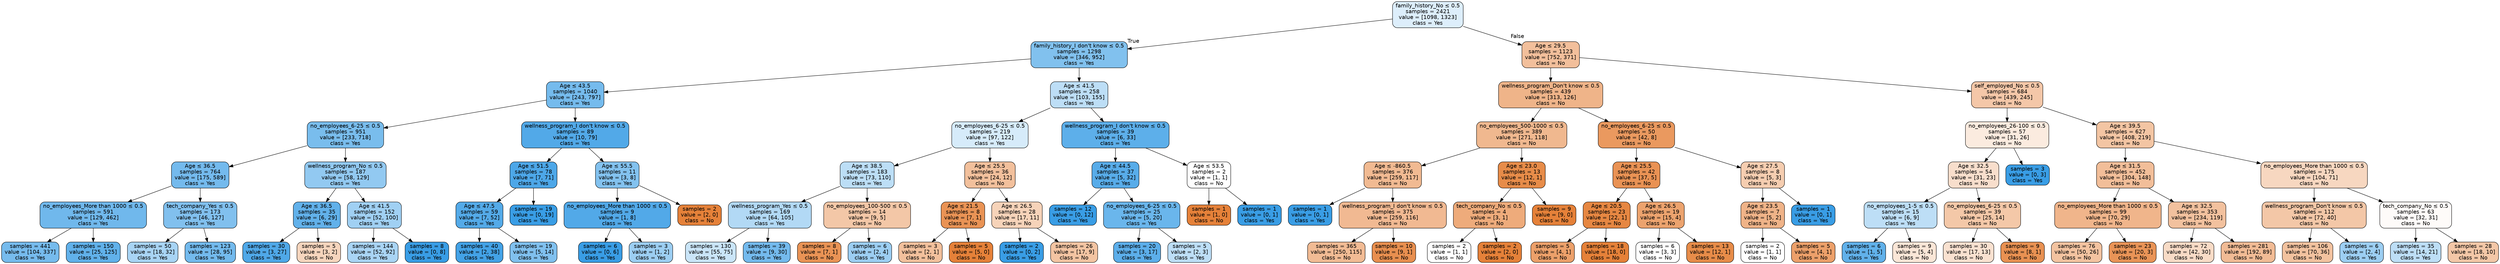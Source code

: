 digraph Tree {
node [shape=box, style="filled, rounded", color="black", fontname="helvetica"] ;
edge [fontname="helvetica"] ;
0 [label=<family_history_No &le; 0.5<br/>samples = 2421<br/>value = [1098, 1323]<br/>class = Yes>, fillcolor="#ddeefb"] ;
1 [label=<family_history_I don't know &le; 0.5<br/>samples = 1298<br/>value = [346, 952]<br/>class = Yes>, fillcolor="#81c1ee"] ;
0 -> 1 [labeldistance=2.5, labelangle=45, headlabel="True"] ;
2 [label=<Age &le; 43.5<br/>samples = 1040<br/>value = [243, 797]<br/>class = Yes>, fillcolor="#75bbed"] ;
1 -> 2 ;
3 [label=<no_employees_6-25 &le; 0.5<br/>samples = 951<br/>value = [233, 718]<br/>class = Yes>, fillcolor="#79bded"] ;
2 -> 3 ;
4 [label=<Age &le; 36.5<br/>samples = 764<br/>value = [175, 589]<br/>class = Yes>, fillcolor="#74baed"] ;
3 -> 4 ;
5 [label=<no_employees_More than 1000 &le; 0.5<br/>samples = 591<br/>value = [129, 462]<br/>class = Yes>, fillcolor="#70b8ec"] ;
4 -> 5 ;
6 [label=<samples = 441<br/>value = [104, 337]<br/>class = Yes>, fillcolor="#76bbed"] ;
5 -> 6 ;
7 [label=<samples = 150<br/>value = [25, 125]<br/>class = Yes>, fillcolor="#61b1ea"] ;
5 -> 7 ;
8 [label=<tech_company_Yes &le; 0.5<br/>samples = 173<br/>value = [46, 127]<br/>class = Yes>, fillcolor="#81c0ee"] ;
4 -> 8 ;
9 [label=<samples = 50<br/>value = [18, 32]<br/>class = Yes>, fillcolor="#a8d4f4"] ;
8 -> 9 ;
10 [label=<samples = 123<br/>value = [28, 95]<br/>class = Yes>, fillcolor="#73baed"] ;
8 -> 10 ;
11 [label=<wellness_program_No &le; 0.5<br/>samples = 187<br/>value = [58, 129]<br/>class = Yes>, fillcolor="#92c9f1"] ;
3 -> 11 ;
12 [label=<Age &le; 36.5<br/>samples = 35<br/>value = [6, 29]<br/>class = Yes>, fillcolor="#62b1ea"] ;
11 -> 12 ;
13 [label=<samples = 30<br/>value = [3, 27]<br/>class = Yes>, fillcolor="#4fa8e8"] ;
12 -> 13 ;
14 [label=<samples = 5<br/>value = [3, 2]<br/>class = No>, fillcolor="#f6d5bd"] ;
12 -> 14 ;
15 [label=<Age &le; 41.5<br/>samples = 152<br/>value = [52, 100]<br/>class = Yes>, fillcolor="#a0d0f3"] ;
11 -> 15 ;
16 [label=<samples = 144<br/>value = [52, 92]<br/>class = Yes>, fillcolor="#a9d4f4"] ;
15 -> 16 ;
17 [label=<samples = 8<br/>value = [0, 8]<br/>class = Yes>, fillcolor="#399de5"] ;
15 -> 17 ;
18 [label=<wellness_program_I don't know &le; 0.5<br/>samples = 89<br/>value = [10, 79]<br/>class = Yes>, fillcolor="#52a9e8"] ;
2 -> 18 ;
19 [label=<Age &le; 51.5<br/>samples = 78<br/>value = [7, 71]<br/>class = Yes>, fillcolor="#4da7e8"] ;
18 -> 19 ;
20 [label=<Age &le; 47.5<br/>samples = 59<br/>value = [7, 52]<br/>class = Yes>, fillcolor="#54aae8"] ;
19 -> 20 ;
21 [label=<samples = 40<br/>value = [2, 38]<br/>class = Yes>, fillcolor="#43a2e6"] ;
20 -> 21 ;
22 [label=<samples = 19<br/>value = [5, 14]<br/>class = Yes>, fillcolor="#80c0ee"] ;
20 -> 22 ;
23 [label=<samples = 19<br/>value = [0, 19]<br/>class = Yes>, fillcolor="#399de5"] ;
19 -> 23 ;
24 [label=<Age &le; 55.5<br/>samples = 11<br/>value = [3, 8]<br/>class = Yes>, fillcolor="#83c2ef"] ;
18 -> 24 ;
25 [label=<no_employees_More than 1000 &le; 0.5<br/>samples = 9<br/>value = [1, 8]<br/>class = Yes>, fillcolor="#52a9e8"] ;
24 -> 25 ;
26 [label=<samples = 6<br/>value = [0, 6]<br/>class = Yes>, fillcolor="#399de5"] ;
25 -> 26 ;
27 [label=<samples = 3<br/>value = [1, 2]<br/>class = Yes>, fillcolor="#9ccef2"] ;
25 -> 27 ;
28 [label=<samples = 2<br/>value = [2, 0]<br/>class = No>, fillcolor="#e58139"] ;
24 -> 28 ;
29 [label=<Age &le; 41.5<br/>samples = 258<br/>value = [103, 155]<br/>class = Yes>, fillcolor="#bddef6"] ;
1 -> 29 ;
30 [label=<no_employees_6-25 &le; 0.5<br/>samples = 219<br/>value = [97, 122]<br/>class = Yes>, fillcolor="#d6ebfa"] ;
29 -> 30 ;
31 [label=<Age &le; 38.5<br/>samples = 183<br/>value = [73, 110]<br/>class = Yes>, fillcolor="#bcdef6"] ;
30 -> 31 ;
32 [label=<wellness_program_Yes &le; 0.5<br/>samples = 169<br/>value = [64, 105]<br/>class = Yes>, fillcolor="#b2d9f5"] ;
31 -> 32 ;
33 [label=<samples = 130<br/>value = [55, 75]<br/>class = Yes>, fillcolor="#cae5f8"] ;
32 -> 33 ;
34 [label=<samples = 39<br/>value = [9, 30]<br/>class = Yes>, fillcolor="#74baed"] ;
32 -> 34 ;
35 [label=<no_employees_100-500 &le; 0.5<br/>samples = 14<br/>value = [9, 5]<br/>class = No>, fillcolor="#f3c7a7"] ;
31 -> 35 ;
36 [label=<samples = 8<br/>value = [7, 1]<br/>class = No>, fillcolor="#e99355"] ;
35 -> 36 ;
37 [label=<samples = 6<br/>value = [2, 4]<br/>class = Yes>, fillcolor="#9ccef2"] ;
35 -> 37 ;
38 [label=<Age &le; 25.5<br/>samples = 36<br/>value = [24, 12]<br/>class = No>, fillcolor="#f2c09c"] ;
30 -> 38 ;
39 [label=<Age &le; 21.5<br/>samples = 8<br/>value = [7, 1]<br/>class = No>, fillcolor="#e99355"] ;
38 -> 39 ;
40 [label=<samples = 3<br/>value = [2, 1]<br/>class = No>, fillcolor="#f2c09c"] ;
39 -> 40 ;
41 [label=<samples = 5<br/>value = [5, 0]<br/>class = No>, fillcolor="#e58139"] ;
39 -> 41 ;
42 [label=<Age &le; 26.5<br/>samples = 28<br/>value = [17, 11]<br/>class = No>, fillcolor="#f6d3b9"] ;
38 -> 42 ;
43 [label=<samples = 2<br/>value = [0, 2]<br/>class = Yes>, fillcolor="#399de5"] ;
42 -> 43 ;
44 [label=<samples = 26<br/>value = [17, 9]<br/>class = No>, fillcolor="#f3c4a2"] ;
42 -> 44 ;
45 [label=<wellness_program_I don't know &le; 0.5<br/>samples = 39<br/>value = [6, 33]<br/>class = Yes>, fillcolor="#5dafea"] ;
29 -> 45 ;
46 [label=<Age &le; 44.5<br/>samples = 37<br/>value = [5, 32]<br/>class = Yes>, fillcolor="#58ace9"] ;
45 -> 46 ;
47 [label=<samples = 12<br/>value = [0, 12]<br/>class = Yes>, fillcolor="#399de5"] ;
46 -> 47 ;
48 [label=<no_employees_6-25 &le; 0.5<br/>samples = 25<br/>value = [5, 20]<br/>class = Yes>, fillcolor="#6ab6ec"] ;
46 -> 48 ;
49 [label=<samples = 20<br/>value = [3, 17]<br/>class = Yes>, fillcolor="#5caeea"] ;
48 -> 49 ;
50 [label=<samples = 5<br/>value = [2, 3]<br/>class = Yes>, fillcolor="#bddef6"] ;
48 -> 50 ;
51 [label=<Age &le; 53.5<br/>samples = 2<br/>value = [1, 1]<br/>class = No>, fillcolor="#ffffff"] ;
45 -> 51 ;
52 [label=<samples = 1<br/>value = [1, 0]<br/>class = No>, fillcolor="#e58139"] ;
51 -> 52 ;
53 [label=<samples = 1<br/>value = [0, 1]<br/>class = Yes>, fillcolor="#399de5"] ;
51 -> 53 ;
54 [label=<Age &le; 29.5<br/>samples = 1123<br/>value = [752, 371]<br/>class = No>, fillcolor="#f2bf9b"] ;
0 -> 54 [labeldistance=2.5, labelangle=-45, headlabel="False"] ;
55 [label=<wellness_program_Don't know &le; 0.5<br/>samples = 439<br/>value = [313, 126]<br/>class = No>, fillcolor="#efb489"] ;
54 -> 55 ;
56 [label=<no_employees_500-1000 &le; 0.5<br/>samples = 389<br/>value = [271, 118]<br/>class = No>, fillcolor="#f0b88f"] ;
55 -> 56 ;
57 [label=<Age &le; -860.5<br/>samples = 376<br/>value = [259, 117]<br/>class = No>, fillcolor="#f1ba92"] ;
56 -> 57 ;
58 [label=<samples = 1<br/>value = [0, 1]<br/>class = Yes>, fillcolor="#399de5"] ;
57 -> 58 ;
59 [label=<wellness_program_I don't know &le; 0.5<br/>samples = 375<br/>value = [259, 116]<br/>class = No>, fillcolor="#f1b992"] ;
57 -> 59 ;
60 [label=<samples = 365<br/>value = [250, 115]<br/>class = No>, fillcolor="#f1bb94"] ;
59 -> 60 ;
61 [label=<samples = 10<br/>value = [9, 1]<br/>class = No>, fillcolor="#e88f4f"] ;
59 -> 61 ;
62 [label=<Age &le; 23.0<br/>samples = 13<br/>value = [12, 1]<br/>class = No>, fillcolor="#e78c49"] ;
56 -> 62 ;
63 [label=<tech_company_No &le; 0.5<br/>samples = 4<br/>value = [3, 1]<br/>class = No>, fillcolor="#eeab7b"] ;
62 -> 63 ;
64 [label=<samples = 2<br/>value = [1, 1]<br/>class = No>, fillcolor="#ffffff"] ;
63 -> 64 ;
65 [label=<samples = 2<br/>value = [2, 0]<br/>class = No>, fillcolor="#e58139"] ;
63 -> 65 ;
66 [label=<samples = 9<br/>value = [9, 0]<br/>class = No>, fillcolor="#e58139"] ;
62 -> 66 ;
67 [label=<no_employees_6-25 &le; 0.5<br/>samples = 50<br/>value = [42, 8]<br/>class = No>, fillcolor="#ea995f"] ;
55 -> 67 ;
68 [label=<Age &le; 25.5<br/>samples = 42<br/>value = [37, 5]<br/>class = No>, fillcolor="#e99254"] ;
67 -> 68 ;
69 [label=<Age &le; 20.5<br/>samples = 23<br/>value = [22, 1]<br/>class = No>, fillcolor="#e68742"] ;
68 -> 69 ;
70 [label=<samples = 5<br/>value = [4, 1]<br/>class = No>, fillcolor="#eca06a"] ;
69 -> 70 ;
71 [label=<samples = 18<br/>value = [18, 0]<br/>class = No>, fillcolor="#e58139"] ;
69 -> 71 ;
72 [label=<Age &le; 26.5<br/>samples = 19<br/>value = [15, 4]<br/>class = No>, fillcolor="#eca36e"] ;
68 -> 72 ;
73 [label=<samples = 6<br/>value = [3, 3]<br/>class = No>, fillcolor="#ffffff"] ;
72 -> 73 ;
74 [label=<samples = 13<br/>value = [12, 1]<br/>class = No>, fillcolor="#e78c49"] ;
72 -> 74 ;
75 [label=<Age &le; 27.5<br/>samples = 8<br/>value = [5, 3]<br/>class = No>, fillcolor="#f5cdb0"] ;
67 -> 75 ;
76 [label=<Age &le; 23.5<br/>samples = 7<br/>value = [5, 2]<br/>class = No>, fillcolor="#efb388"] ;
75 -> 76 ;
77 [label=<samples = 2<br/>value = [1, 1]<br/>class = No>, fillcolor="#ffffff"] ;
76 -> 77 ;
78 [label=<samples = 5<br/>value = [4, 1]<br/>class = No>, fillcolor="#eca06a"] ;
76 -> 78 ;
79 [label=<samples = 1<br/>value = [0, 1]<br/>class = Yes>, fillcolor="#399de5"] ;
75 -> 79 ;
80 [label=<self_employed_No &le; 0.5<br/>samples = 684<br/>value = [439, 245]<br/>class = No>, fillcolor="#f4c7a8"] ;
54 -> 80 ;
81 [label=<no_employees_26-100 &le; 0.5<br/>samples = 57<br/>value = [31, 26]<br/>class = No>, fillcolor="#fbebdf"] ;
80 -> 81 ;
82 [label=<Age &le; 32.5<br/>samples = 54<br/>value = [31, 23]<br/>class = No>, fillcolor="#f8decc"] ;
81 -> 82 ;
83 [label=<no_employees_1-5 &le; 0.5<br/>samples = 15<br/>value = [6, 9]<br/>class = Yes>, fillcolor="#bddef6"] ;
82 -> 83 ;
84 [label=<samples = 6<br/>value = [1, 5]<br/>class = Yes>, fillcolor="#61b1ea"] ;
83 -> 84 ;
85 [label=<samples = 9<br/>value = [5, 4]<br/>class = No>, fillcolor="#fae6d7"] ;
83 -> 85 ;
86 [label=<no_employees_6-25 &le; 0.5<br/>samples = 39<br/>value = [25, 14]<br/>class = No>, fillcolor="#f4c8a8"] ;
82 -> 86 ;
87 [label=<samples = 30<br/>value = [17, 13]<br/>class = No>, fillcolor="#f9e1d0"] ;
86 -> 87 ;
88 [label=<samples = 9<br/>value = [8, 1]<br/>class = No>, fillcolor="#e89152"] ;
86 -> 88 ;
89 [label=<samples = 3<br/>value = [0, 3]<br/>class = Yes>, fillcolor="#399de5"] ;
81 -> 89 ;
90 [label=<Age &le; 39.5<br/>samples = 627<br/>value = [408, 219]<br/>class = No>, fillcolor="#f3c5a3"] ;
80 -> 90 ;
91 [label=<Age &le; 31.5<br/>samples = 452<br/>value = [304, 148]<br/>class = No>, fillcolor="#f2be99"] ;
90 -> 91 ;
92 [label=<no_employees_More than 1000 &le; 0.5<br/>samples = 99<br/>value = [70, 29]<br/>class = No>, fillcolor="#f0b58b"] ;
91 -> 92 ;
93 [label=<samples = 76<br/>value = [50, 26]<br/>class = No>, fillcolor="#f3c3a0"] ;
92 -> 93 ;
94 [label=<samples = 23<br/>value = [20, 3]<br/>class = No>, fillcolor="#e99457"] ;
92 -> 94 ;
95 [label=<Age &le; 32.5<br/>samples = 353<br/>value = [234, 119]<br/>class = No>, fillcolor="#f2c19e"] ;
91 -> 95 ;
96 [label=<samples = 72<br/>value = [42, 30]<br/>class = No>, fillcolor="#f8dbc6"] ;
95 -> 96 ;
97 [label=<samples = 281<br/>value = [192, 89]<br/>class = No>, fillcolor="#f1bb95"] ;
95 -> 97 ;
98 [label=<no_employees_More than 1000 &le; 0.5<br/>samples = 175<br/>value = [104, 71]<br/>class = No>, fillcolor="#f7d7c0"] ;
90 -> 98 ;
99 [label=<wellness_program_Don't know &le; 0.5<br/>samples = 112<br/>value = [72, 40]<br/>class = No>, fillcolor="#f3c7a7"] ;
98 -> 99 ;
100 [label=<samples = 106<br/>value = [70, 36]<br/>class = No>, fillcolor="#f2c29f"] ;
99 -> 100 ;
101 [label=<samples = 6<br/>value = [2, 4]<br/>class = Yes>, fillcolor="#9ccef2"] ;
99 -> 101 ;
102 [label=<tech_company_No &le; 0.5<br/>samples = 63<br/>value = [32, 31]<br/>class = No>, fillcolor="#fefbf9"] ;
98 -> 102 ;
103 [label=<samples = 35<br/>value = [14, 21]<br/>class = Yes>, fillcolor="#bddef6"] ;
102 -> 103 ;
104 [label=<samples = 28<br/>value = [18, 10]<br/>class = No>, fillcolor="#f3c7a7"] ;
102 -> 104 ;
}
